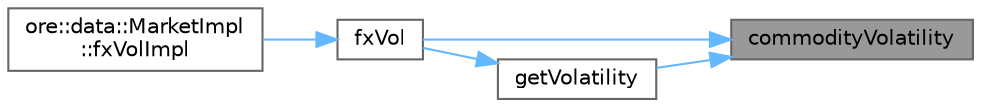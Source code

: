 digraph "commodityVolatility"
{
 // INTERACTIVE_SVG=YES
 // LATEX_PDF_SIZE
  bgcolor="transparent";
  edge [fontname=Helvetica,fontsize=10,labelfontname=Helvetica,labelfontsize=10];
  node [fontname=Helvetica,fontsize=10,shape=box,height=0.2,width=0.4];
  rankdir="RL";
  Node1 [label="commodityVolatility",height=0.2,width=0.4,color="gray40", fillcolor="grey60", style="filled", fontcolor="black",tooltip=" "];
  Node1 -> Node2 [dir="back",color="steelblue1",style="solid"];
  Node2 [label="fxVol",height=0.2,width=0.4,color="grey40", fillcolor="white", style="filled",URL="$classore_1_1data_1_1_market.html#a5b97563fda6d29885fa5b3e8931bc6d4",tooltip=" "];
  Node2 -> Node3 [dir="back",color="steelblue1",style="solid"];
  Node3 [label="ore::data::MarketImpl\l::fxVolImpl",height=0.2,width=0.4,color="grey40", fillcolor="white", style="filled",URL="$classore_1_1data_1_1_market_impl.html#a5216216380b983d0c4f0d0d8bf8f8e95",tooltip=" "];
  Node1 -> Node4 [dir="back",color="steelblue1",style="solid"];
  Node4 [label="getVolatility",height=0.2,width=0.4,color="grey40", fillcolor="white", style="filled",URL="$classore_1_1data_1_1_market.html#a5ec8ff5f50241808d97b3a5e92ac988c",tooltip=" "];
  Node4 -> Node2 [dir="back",color="steelblue1",style="solid"];
}
